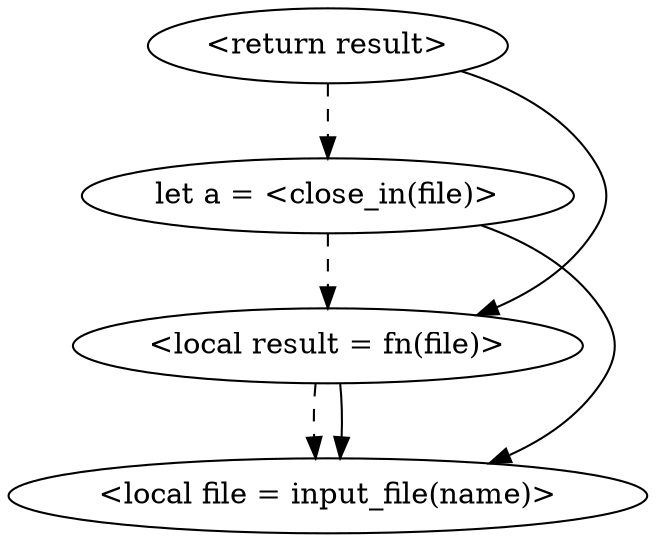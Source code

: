 digraph G {
  rankdir = "LT";
  clusterrank = "local";
  ordering = "in";

  file[label="<local file = input_file(name)>"];

  result[label="<local result = fn(file)>"];
  result -> file[style=dashed];
  result -> file;

  a[label="let a = <close_in(file)>"];
  a -> result[style=dashed];
  a -> file;

  b[label="<return result>"];
  b -> result;
  b -> a[weight=2,style=dashed];
}
